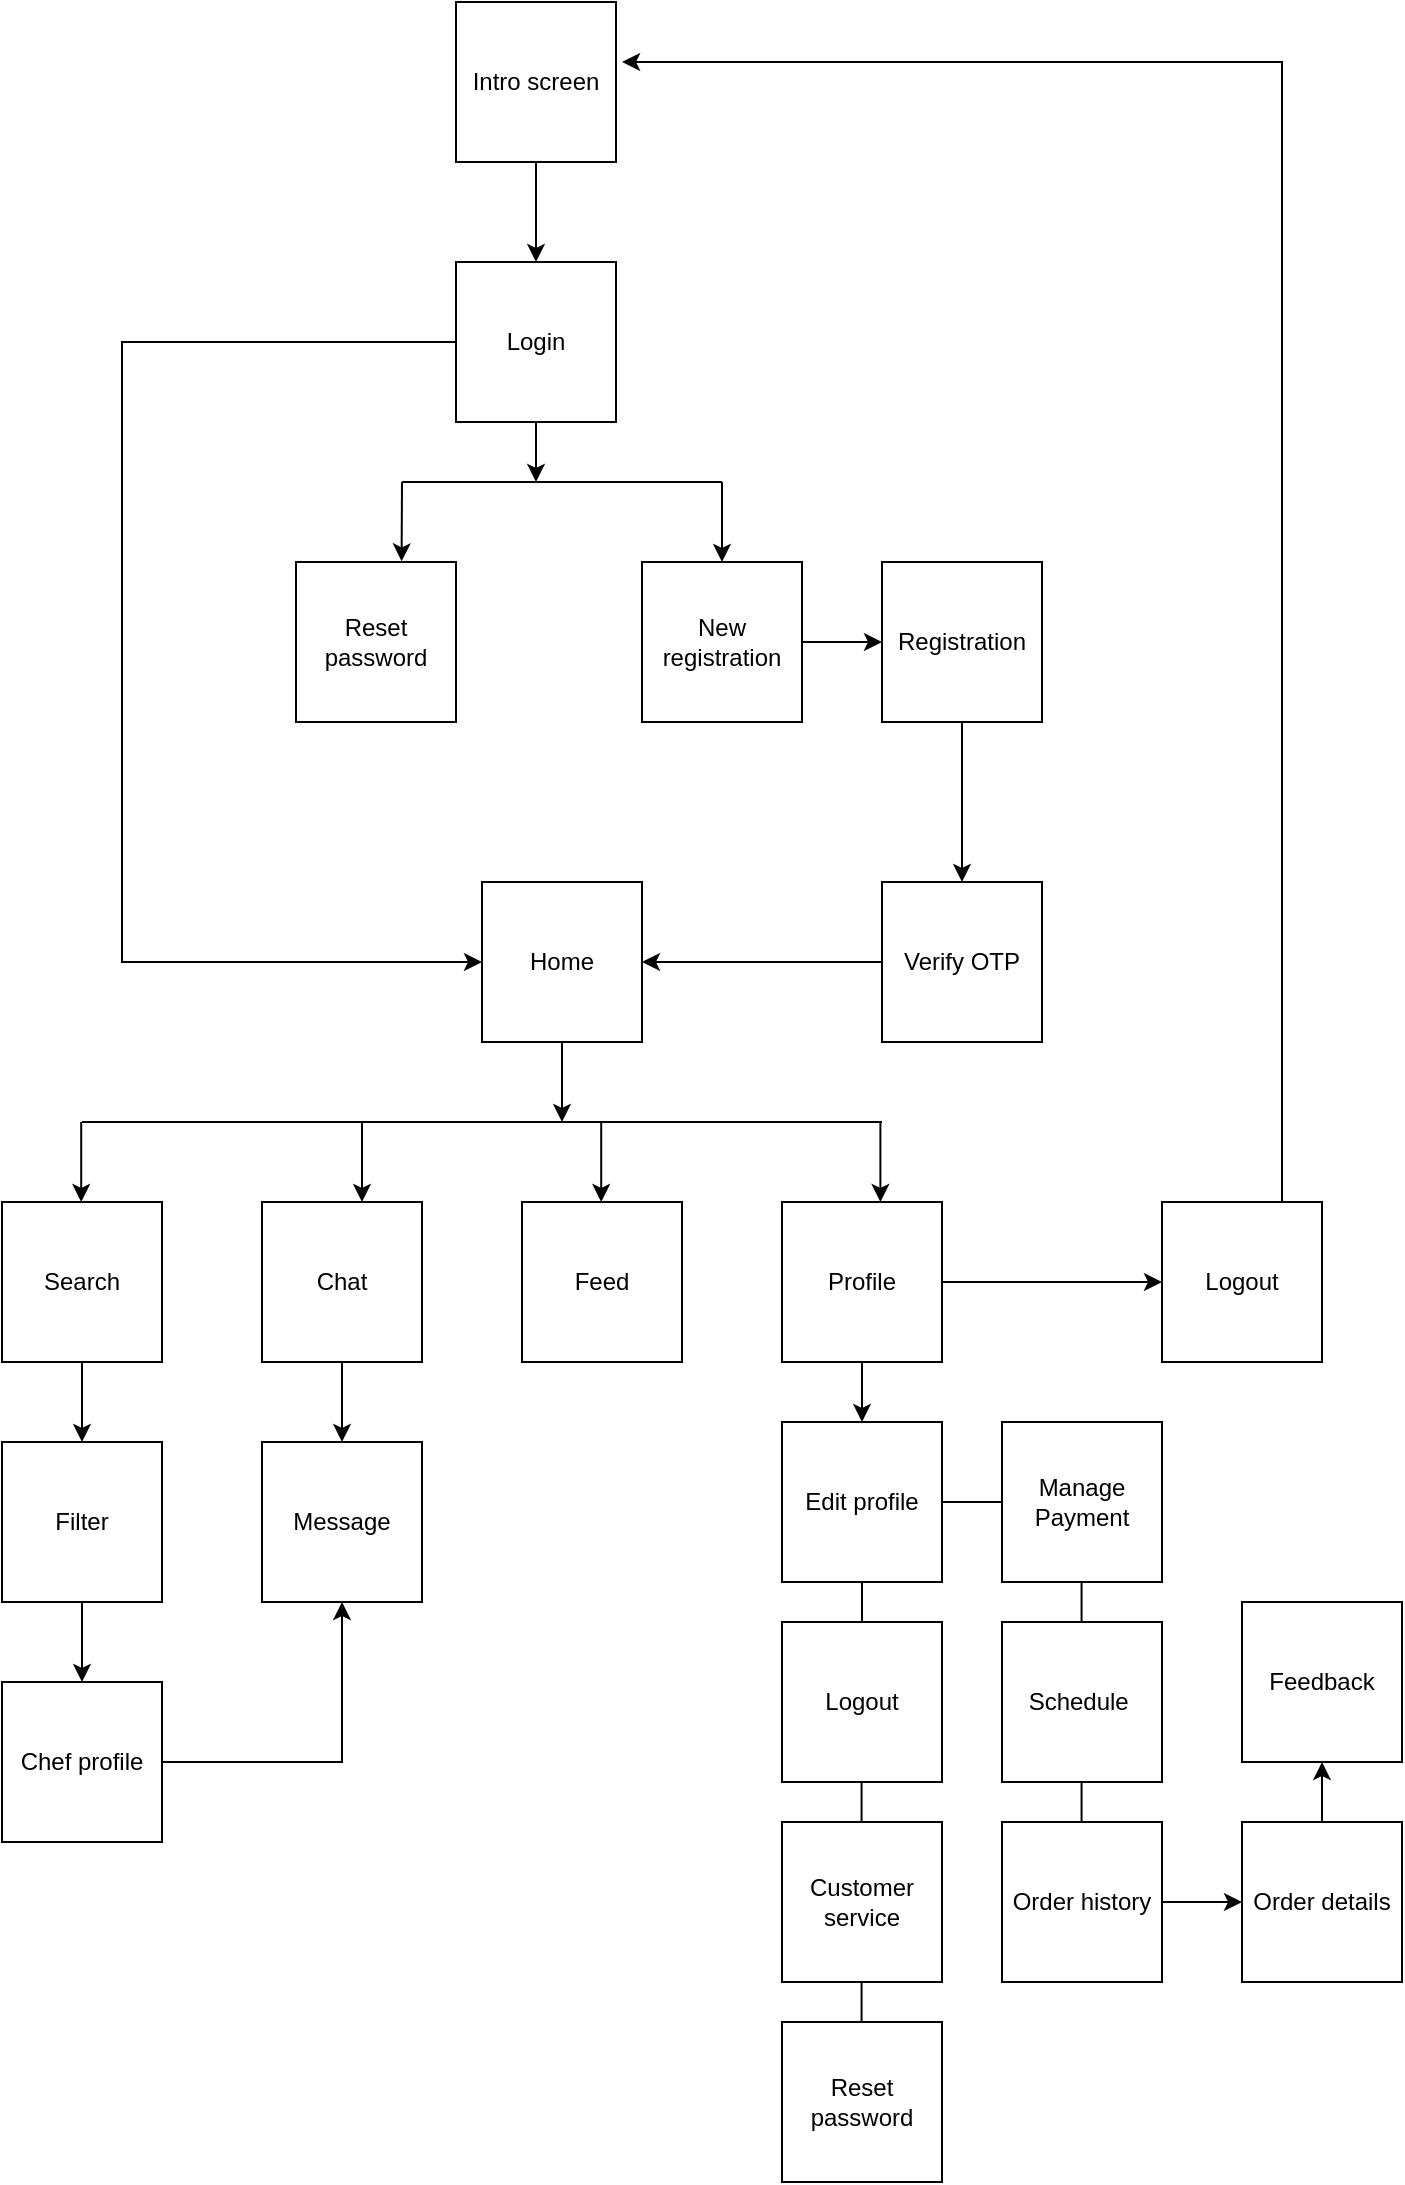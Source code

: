 <mxfile version="22.1.4" type="github">
  <diagram name="Page-1" id="tqdDeqw7Q233MKB9E00i">
    <mxGraphModel dx="3108" dy="1584" grid="1" gridSize="10" guides="1" tooltips="1" connect="1" arrows="1" fold="1" page="1" pageScale="1" pageWidth="1654" pageHeight="2336" math="0" shadow="0">
      <root>
        <mxCell id="0" />
        <mxCell id="1" parent="0" />
        <mxCell id="qgg-i3H7zL2CiWyoz-yl-23" style="edgeStyle=orthogonalEdgeStyle;rounded=0;orthogonalLoop=1;jettySize=auto;html=1;entryX=0.5;entryY=0;entryDx=0;entryDy=0;" edge="1" parent="1" source="qgg-i3H7zL2CiWyoz-yl-1" target="qgg-i3H7zL2CiWyoz-yl-2">
          <mxGeometry relative="1" as="geometry" />
        </mxCell>
        <mxCell id="qgg-i3H7zL2CiWyoz-yl-1" value="Intro screen" style="whiteSpace=wrap;html=1;aspect=fixed;" vertex="1" parent="1">
          <mxGeometry x="747" y="160" width="80" height="80" as="geometry" />
        </mxCell>
        <mxCell id="qgg-i3H7zL2CiWyoz-yl-25" style="edgeStyle=orthogonalEdgeStyle;rounded=0;orthogonalLoop=1;jettySize=auto;html=1;" edge="1" parent="1" source="qgg-i3H7zL2CiWyoz-yl-2">
          <mxGeometry relative="1" as="geometry">
            <mxPoint x="787" y="400" as="targetPoint" />
          </mxGeometry>
        </mxCell>
        <mxCell id="qgg-i3H7zL2CiWyoz-yl-2" value="Login" style="whiteSpace=wrap;html=1;aspect=fixed;" vertex="1" parent="1">
          <mxGeometry x="747" y="290" width="80" height="80" as="geometry" />
        </mxCell>
        <mxCell id="qgg-i3H7zL2CiWyoz-yl-28" style="edgeStyle=orthogonalEdgeStyle;rounded=0;orthogonalLoop=1;jettySize=auto;html=1;entryX=0;entryY=0.5;entryDx=0;entryDy=0;" edge="1" parent="1" source="qgg-i3H7zL2CiWyoz-yl-3" target="qgg-i3H7zL2CiWyoz-yl-6">
          <mxGeometry relative="1" as="geometry" />
        </mxCell>
        <mxCell id="qgg-i3H7zL2CiWyoz-yl-3" value="New registration" style="whiteSpace=wrap;html=1;aspect=fixed;" vertex="1" parent="1">
          <mxGeometry x="840" y="440" width="80" height="80" as="geometry" />
        </mxCell>
        <mxCell id="qgg-i3H7zL2CiWyoz-yl-4" value="Reset password" style="whiteSpace=wrap;html=1;aspect=fixed;" vertex="1" parent="1">
          <mxGeometry x="667" y="440" width="80" height="80" as="geometry" />
        </mxCell>
        <mxCell id="qgg-i3H7zL2CiWyoz-yl-29" style="edgeStyle=orthogonalEdgeStyle;rounded=0;orthogonalLoop=1;jettySize=auto;html=1;" edge="1" parent="1" source="qgg-i3H7zL2CiWyoz-yl-6" target="qgg-i3H7zL2CiWyoz-yl-7">
          <mxGeometry relative="1" as="geometry" />
        </mxCell>
        <mxCell id="qgg-i3H7zL2CiWyoz-yl-6" value="Registration" style="whiteSpace=wrap;html=1;aspect=fixed;" vertex="1" parent="1">
          <mxGeometry x="960" y="440" width="80" height="80" as="geometry" />
        </mxCell>
        <mxCell id="qgg-i3H7zL2CiWyoz-yl-30" style="edgeStyle=orthogonalEdgeStyle;rounded=0;orthogonalLoop=1;jettySize=auto;html=1;exitX=0;exitY=0.5;exitDx=0;exitDy=0;entryX=1;entryY=0.5;entryDx=0;entryDy=0;" edge="1" parent="1" source="qgg-i3H7zL2CiWyoz-yl-7" target="qgg-i3H7zL2CiWyoz-yl-8">
          <mxGeometry relative="1" as="geometry" />
        </mxCell>
        <mxCell id="qgg-i3H7zL2CiWyoz-yl-7" value="Verify OTP" style="whiteSpace=wrap;html=1;aspect=fixed;" vertex="1" parent="1">
          <mxGeometry x="960" y="600" width="80" height="80" as="geometry" />
        </mxCell>
        <mxCell id="qgg-i3H7zL2CiWyoz-yl-37" style="edgeStyle=orthogonalEdgeStyle;rounded=0;orthogonalLoop=1;jettySize=auto;html=1;" edge="1" parent="1" source="qgg-i3H7zL2CiWyoz-yl-8">
          <mxGeometry relative="1" as="geometry">
            <mxPoint x="800" y="720" as="targetPoint" />
          </mxGeometry>
        </mxCell>
        <mxCell id="qgg-i3H7zL2CiWyoz-yl-8" value="Home" style="whiteSpace=wrap;html=1;aspect=fixed;" vertex="1" parent="1">
          <mxGeometry x="760" y="600" width="80" height="80" as="geometry" />
        </mxCell>
        <mxCell id="qgg-i3H7zL2CiWyoz-yl-56" style="edgeStyle=orthogonalEdgeStyle;rounded=0;orthogonalLoop=1;jettySize=auto;html=1;entryX=0.5;entryY=0;entryDx=0;entryDy=0;" edge="1" parent="1" source="qgg-i3H7zL2CiWyoz-yl-9" target="qgg-i3H7zL2CiWyoz-yl-53">
          <mxGeometry relative="1" as="geometry" />
        </mxCell>
        <mxCell id="qgg-i3H7zL2CiWyoz-yl-9" value="Search" style="whiteSpace=wrap;html=1;aspect=fixed;" vertex="1" parent="1">
          <mxGeometry x="520" y="760" width="80" height="80" as="geometry" />
        </mxCell>
        <mxCell id="qgg-i3H7zL2CiWyoz-yl-38" style="edgeStyle=orthogonalEdgeStyle;rounded=0;orthogonalLoop=1;jettySize=auto;html=1;entryX=0.5;entryY=0;entryDx=0;entryDy=0;" edge="1" parent="1" source="qgg-i3H7zL2CiWyoz-yl-10" target="qgg-i3H7zL2CiWyoz-yl-13">
          <mxGeometry relative="1" as="geometry" />
        </mxCell>
        <mxCell id="qgg-i3H7zL2CiWyoz-yl-10" value="Chat" style="whiteSpace=wrap;html=1;aspect=fixed;" vertex="1" parent="1">
          <mxGeometry x="650" y="760" width="80" height="80" as="geometry" />
        </mxCell>
        <mxCell id="qgg-i3H7zL2CiWyoz-yl-11" value="Feed" style="whiteSpace=wrap;html=1;aspect=fixed;" vertex="1" parent="1">
          <mxGeometry x="780" y="760" width="80" height="80" as="geometry" />
        </mxCell>
        <mxCell id="qgg-i3H7zL2CiWyoz-yl-40" style="edgeStyle=orthogonalEdgeStyle;rounded=0;orthogonalLoop=1;jettySize=auto;html=1;" edge="1" parent="1" source="qgg-i3H7zL2CiWyoz-yl-12" target="qgg-i3H7zL2CiWyoz-yl-14">
          <mxGeometry relative="1" as="geometry" />
        </mxCell>
        <mxCell id="qgg-i3H7zL2CiWyoz-yl-49" style="edgeStyle=orthogonalEdgeStyle;rounded=0;orthogonalLoop=1;jettySize=auto;html=1;entryX=0;entryY=0.5;entryDx=0;entryDy=0;" edge="1" parent="1" source="qgg-i3H7zL2CiWyoz-yl-12" target="qgg-i3H7zL2CiWyoz-yl-48">
          <mxGeometry relative="1" as="geometry" />
        </mxCell>
        <mxCell id="qgg-i3H7zL2CiWyoz-yl-12" value="Profile" style="whiteSpace=wrap;html=1;aspect=fixed;" vertex="1" parent="1">
          <mxGeometry x="910" y="760" width="80" height="80" as="geometry" />
        </mxCell>
        <mxCell id="qgg-i3H7zL2CiWyoz-yl-13" value="Message" style="whiteSpace=wrap;html=1;aspect=fixed;" vertex="1" parent="1">
          <mxGeometry x="650" y="880" width="80" height="80" as="geometry" />
        </mxCell>
        <mxCell id="qgg-i3H7zL2CiWyoz-yl-14" value="Edit profile" style="whiteSpace=wrap;html=1;aspect=fixed;" vertex="1" parent="1">
          <mxGeometry x="910" y="870" width="80" height="80" as="geometry" />
        </mxCell>
        <mxCell id="qgg-i3H7zL2CiWyoz-yl-15" value="Manage Payment" style="whiteSpace=wrap;html=1;aspect=fixed;" vertex="1" parent="1">
          <mxGeometry x="1020" y="870" width="80" height="80" as="geometry" />
        </mxCell>
        <mxCell id="qgg-i3H7zL2CiWyoz-yl-16" value="Schedule&amp;nbsp;" style="whiteSpace=wrap;html=1;aspect=fixed;" vertex="1" parent="1">
          <mxGeometry x="1020" y="970" width="80" height="80" as="geometry" />
        </mxCell>
        <mxCell id="qgg-i3H7zL2CiWyoz-yl-46" style="edgeStyle=orthogonalEdgeStyle;rounded=0;orthogonalLoop=1;jettySize=auto;html=1;entryX=0;entryY=0.5;entryDx=0;entryDy=0;" edge="1" parent="1" source="qgg-i3H7zL2CiWyoz-yl-17" target="qgg-i3H7zL2CiWyoz-yl-22">
          <mxGeometry relative="1" as="geometry" />
        </mxCell>
        <mxCell id="qgg-i3H7zL2CiWyoz-yl-17" value="Order history" style="whiteSpace=wrap;html=1;aspect=fixed;" vertex="1" parent="1">
          <mxGeometry x="1020" y="1070" width="80" height="80" as="geometry" />
        </mxCell>
        <mxCell id="qgg-i3H7zL2CiWyoz-yl-19" value="Reset password" style="whiteSpace=wrap;html=1;aspect=fixed;" vertex="1" parent="1">
          <mxGeometry x="910" y="1170" width="80" height="80" as="geometry" />
        </mxCell>
        <mxCell id="qgg-i3H7zL2CiWyoz-yl-20" value="Logout" style="whiteSpace=wrap;html=1;aspect=fixed;" vertex="1" parent="1">
          <mxGeometry x="910" y="970" width="80" height="80" as="geometry" />
        </mxCell>
        <mxCell id="qgg-i3H7zL2CiWyoz-yl-21" value="Customer service" style="whiteSpace=wrap;html=1;aspect=fixed;" vertex="1" parent="1">
          <mxGeometry x="910" y="1070" width="80" height="80" as="geometry" />
        </mxCell>
        <mxCell id="qgg-i3H7zL2CiWyoz-yl-59" style="edgeStyle=orthogonalEdgeStyle;rounded=0;orthogonalLoop=1;jettySize=auto;html=1;entryX=0.5;entryY=1;entryDx=0;entryDy=0;" edge="1" parent="1" source="qgg-i3H7zL2CiWyoz-yl-22" target="qgg-i3H7zL2CiWyoz-yl-58">
          <mxGeometry relative="1" as="geometry" />
        </mxCell>
        <mxCell id="qgg-i3H7zL2CiWyoz-yl-22" value="Order details" style="whiteSpace=wrap;html=1;aspect=fixed;" vertex="1" parent="1">
          <mxGeometry x="1140" y="1070" width="80" height="80" as="geometry" />
        </mxCell>
        <mxCell id="qgg-i3H7zL2CiWyoz-yl-24" value="" style="endArrow=none;html=1;rounded=0;" edge="1" parent="1">
          <mxGeometry width="50" height="50" relative="1" as="geometry">
            <mxPoint x="720" y="400" as="sourcePoint" />
            <mxPoint x="880" y="400" as="targetPoint" />
          </mxGeometry>
        </mxCell>
        <mxCell id="qgg-i3H7zL2CiWyoz-yl-26" value="" style="endArrow=classic;html=1;rounded=0;entryX=0.66;entryY=-0.004;entryDx=0;entryDy=0;entryPerimeter=0;" edge="1" parent="1" target="qgg-i3H7zL2CiWyoz-yl-4">
          <mxGeometry width="50" height="50" relative="1" as="geometry">
            <mxPoint x="720" y="400" as="sourcePoint" />
            <mxPoint x="890" y="520" as="targetPoint" />
          </mxGeometry>
        </mxCell>
        <mxCell id="qgg-i3H7zL2CiWyoz-yl-27" value="" style="endArrow=classic;html=1;rounded=0;entryX=0.5;entryY=0;entryDx=0;entryDy=0;" edge="1" parent="1" target="qgg-i3H7zL2CiWyoz-yl-3">
          <mxGeometry width="50" height="50" relative="1" as="geometry">
            <mxPoint x="880" y="400" as="sourcePoint" />
            <mxPoint x="730" y="450" as="targetPoint" />
          </mxGeometry>
        </mxCell>
        <mxCell id="qgg-i3H7zL2CiWyoz-yl-31" value="" style="endArrow=none;html=1;rounded=0;" edge="1" parent="1">
          <mxGeometry width="50" height="50" relative="1" as="geometry">
            <mxPoint x="560" y="720" as="sourcePoint" />
            <mxPoint x="960" y="720" as="targetPoint" />
          </mxGeometry>
        </mxCell>
        <mxCell id="qgg-i3H7zL2CiWyoz-yl-33" value="" style="endArrow=classic;html=1;rounded=0;entryX=0.5;entryY=0;entryDx=0;entryDy=0;" edge="1" parent="1">
          <mxGeometry width="50" height="50" relative="1" as="geometry">
            <mxPoint x="559.6" y="720" as="sourcePoint" />
            <mxPoint x="559.6" y="760" as="targetPoint" />
          </mxGeometry>
        </mxCell>
        <mxCell id="qgg-i3H7zL2CiWyoz-yl-34" value="" style="endArrow=classic;html=1;rounded=0;entryX=0.5;entryY=0;entryDx=0;entryDy=0;" edge="1" parent="1">
          <mxGeometry width="50" height="50" relative="1" as="geometry">
            <mxPoint x="700" y="720" as="sourcePoint" />
            <mxPoint x="700" y="760" as="targetPoint" />
          </mxGeometry>
        </mxCell>
        <mxCell id="qgg-i3H7zL2CiWyoz-yl-35" value="" style="endArrow=classic;html=1;rounded=0;entryX=0.5;entryY=0;entryDx=0;entryDy=0;" edge="1" parent="1">
          <mxGeometry width="50" height="50" relative="1" as="geometry">
            <mxPoint x="819.6" y="720" as="sourcePoint" />
            <mxPoint x="819.6" y="760" as="targetPoint" />
          </mxGeometry>
        </mxCell>
        <mxCell id="qgg-i3H7zL2CiWyoz-yl-36" value="" style="endArrow=classic;html=1;rounded=0;entryX=0.5;entryY=0;entryDx=0;entryDy=0;" edge="1" parent="1">
          <mxGeometry width="50" height="50" relative="1" as="geometry">
            <mxPoint x="959.2" y="720" as="sourcePoint" />
            <mxPoint x="959.2" y="760" as="targetPoint" />
          </mxGeometry>
        </mxCell>
        <mxCell id="qgg-i3H7zL2CiWyoz-yl-41" value="" style="endArrow=none;html=1;rounded=0;entryX=0.5;entryY=1;entryDx=0;entryDy=0;exitX=0.5;exitY=0;exitDx=0;exitDy=0;" edge="1" parent="1" source="qgg-i3H7zL2CiWyoz-yl-20" target="qgg-i3H7zL2CiWyoz-yl-14">
          <mxGeometry width="50" height="50" relative="1" as="geometry">
            <mxPoint x="820" y="1010" as="sourcePoint" />
            <mxPoint x="870" y="960" as="targetPoint" />
          </mxGeometry>
        </mxCell>
        <mxCell id="qgg-i3H7zL2CiWyoz-yl-42" value="" style="endArrow=none;html=1;rounded=0;entryX=0.5;entryY=1;entryDx=0;entryDy=0;exitX=0.5;exitY=0;exitDx=0;exitDy=0;" edge="1" parent="1">
          <mxGeometry width="50" height="50" relative="1" as="geometry">
            <mxPoint x="1059.79" y="970" as="sourcePoint" />
            <mxPoint x="1059.79" y="950" as="targetPoint" />
          </mxGeometry>
        </mxCell>
        <mxCell id="qgg-i3H7zL2CiWyoz-yl-43" value="" style="endArrow=none;html=1;rounded=0;entryX=0.5;entryY=1;entryDx=0;entryDy=0;exitX=0.5;exitY=0;exitDx=0;exitDy=0;" edge="1" parent="1">
          <mxGeometry width="50" height="50" relative="1" as="geometry">
            <mxPoint x="949.79" y="1070" as="sourcePoint" />
            <mxPoint x="949.79" y="1050" as="targetPoint" />
          </mxGeometry>
        </mxCell>
        <mxCell id="qgg-i3H7zL2CiWyoz-yl-44" value="" style="endArrow=none;html=1;rounded=0;entryX=0.5;entryY=1;entryDx=0;entryDy=0;exitX=0.5;exitY=0;exitDx=0;exitDy=0;" edge="1" parent="1">
          <mxGeometry width="50" height="50" relative="1" as="geometry">
            <mxPoint x="1059.79" y="1070" as="sourcePoint" />
            <mxPoint x="1059.79" y="1050" as="targetPoint" />
          </mxGeometry>
        </mxCell>
        <mxCell id="qgg-i3H7zL2CiWyoz-yl-45" value="" style="endArrow=none;html=1;rounded=0;entryX=0.5;entryY=1;entryDx=0;entryDy=0;exitX=0.5;exitY=0;exitDx=0;exitDy=0;" edge="1" parent="1">
          <mxGeometry width="50" height="50" relative="1" as="geometry">
            <mxPoint x="949.79" y="1170" as="sourcePoint" />
            <mxPoint x="949.79" y="1150" as="targetPoint" />
          </mxGeometry>
        </mxCell>
        <mxCell id="qgg-i3H7zL2CiWyoz-yl-47" value="" style="endArrow=none;html=1;rounded=0;entryX=0;entryY=0.5;entryDx=0;entryDy=0;exitX=1;exitY=0.5;exitDx=0;exitDy=0;" edge="1" parent="1" source="qgg-i3H7zL2CiWyoz-yl-14" target="qgg-i3H7zL2CiWyoz-yl-15">
          <mxGeometry width="50" height="50" relative="1" as="geometry">
            <mxPoint x="960" y="980" as="sourcePoint" />
            <mxPoint x="960" y="960" as="targetPoint" />
          </mxGeometry>
        </mxCell>
        <mxCell id="qgg-i3H7zL2CiWyoz-yl-50" style="edgeStyle=orthogonalEdgeStyle;rounded=0;orthogonalLoop=1;jettySize=auto;html=1;entryX=1.038;entryY=0.375;entryDx=0;entryDy=0;entryPerimeter=0;" edge="1" parent="1" source="qgg-i3H7zL2CiWyoz-yl-48" target="qgg-i3H7zL2CiWyoz-yl-1">
          <mxGeometry relative="1" as="geometry">
            <mxPoint x="1250" y="270" as="targetPoint" />
            <Array as="points">
              <mxPoint x="1160" y="190" />
            </Array>
          </mxGeometry>
        </mxCell>
        <mxCell id="qgg-i3H7zL2CiWyoz-yl-48" value="Logout" style="whiteSpace=wrap;html=1;aspect=fixed;" vertex="1" parent="1">
          <mxGeometry x="1100" y="760" width="80" height="80" as="geometry" />
        </mxCell>
        <mxCell id="qgg-i3H7zL2CiWyoz-yl-52" style="edgeStyle=orthogonalEdgeStyle;rounded=0;orthogonalLoop=1;jettySize=auto;html=1;entryX=0;entryY=0.5;entryDx=0;entryDy=0;" edge="1" parent="1" source="qgg-i3H7zL2CiWyoz-yl-2" target="qgg-i3H7zL2CiWyoz-yl-8">
          <mxGeometry relative="1" as="geometry">
            <Array as="points">
              <mxPoint x="580" y="330" />
              <mxPoint x="580" y="640" />
            </Array>
          </mxGeometry>
        </mxCell>
        <mxCell id="qgg-i3H7zL2CiWyoz-yl-57" style="edgeStyle=orthogonalEdgeStyle;rounded=0;orthogonalLoop=1;jettySize=auto;html=1;entryX=0.5;entryY=0;entryDx=0;entryDy=0;" edge="1" parent="1" source="qgg-i3H7zL2CiWyoz-yl-53" target="qgg-i3H7zL2CiWyoz-yl-54">
          <mxGeometry relative="1" as="geometry" />
        </mxCell>
        <mxCell id="qgg-i3H7zL2CiWyoz-yl-53" value="Filter" style="whiteSpace=wrap;html=1;aspect=fixed;" vertex="1" parent="1">
          <mxGeometry x="520" y="880" width="80" height="80" as="geometry" />
        </mxCell>
        <mxCell id="qgg-i3H7zL2CiWyoz-yl-55" style="edgeStyle=orthogonalEdgeStyle;rounded=0;orthogonalLoop=1;jettySize=auto;html=1;" edge="1" parent="1" source="qgg-i3H7zL2CiWyoz-yl-54" target="qgg-i3H7zL2CiWyoz-yl-13">
          <mxGeometry relative="1" as="geometry" />
        </mxCell>
        <mxCell id="qgg-i3H7zL2CiWyoz-yl-54" value="Chef profile" style="whiteSpace=wrap;html=1;aspect=fixed;" vertex="1" parent="1">
          <mxGeometry x="520" y="1000" width="80" height="80" as="geometry" />
        </mxCell>
        <mxCell id="qgg-i3H7zL2CiWyoz-yl-58" value="Feedback" style="whiteSpace=wrap;html=1;aspect=fixed;" vertex="1" parent="1">
          <mxGeometry x="1140" y="960" width="80" height="80" as="geometry" />
        </mxCell>
      </root>
    </mxGraphModel>
  </diagram>
</mxfile>

